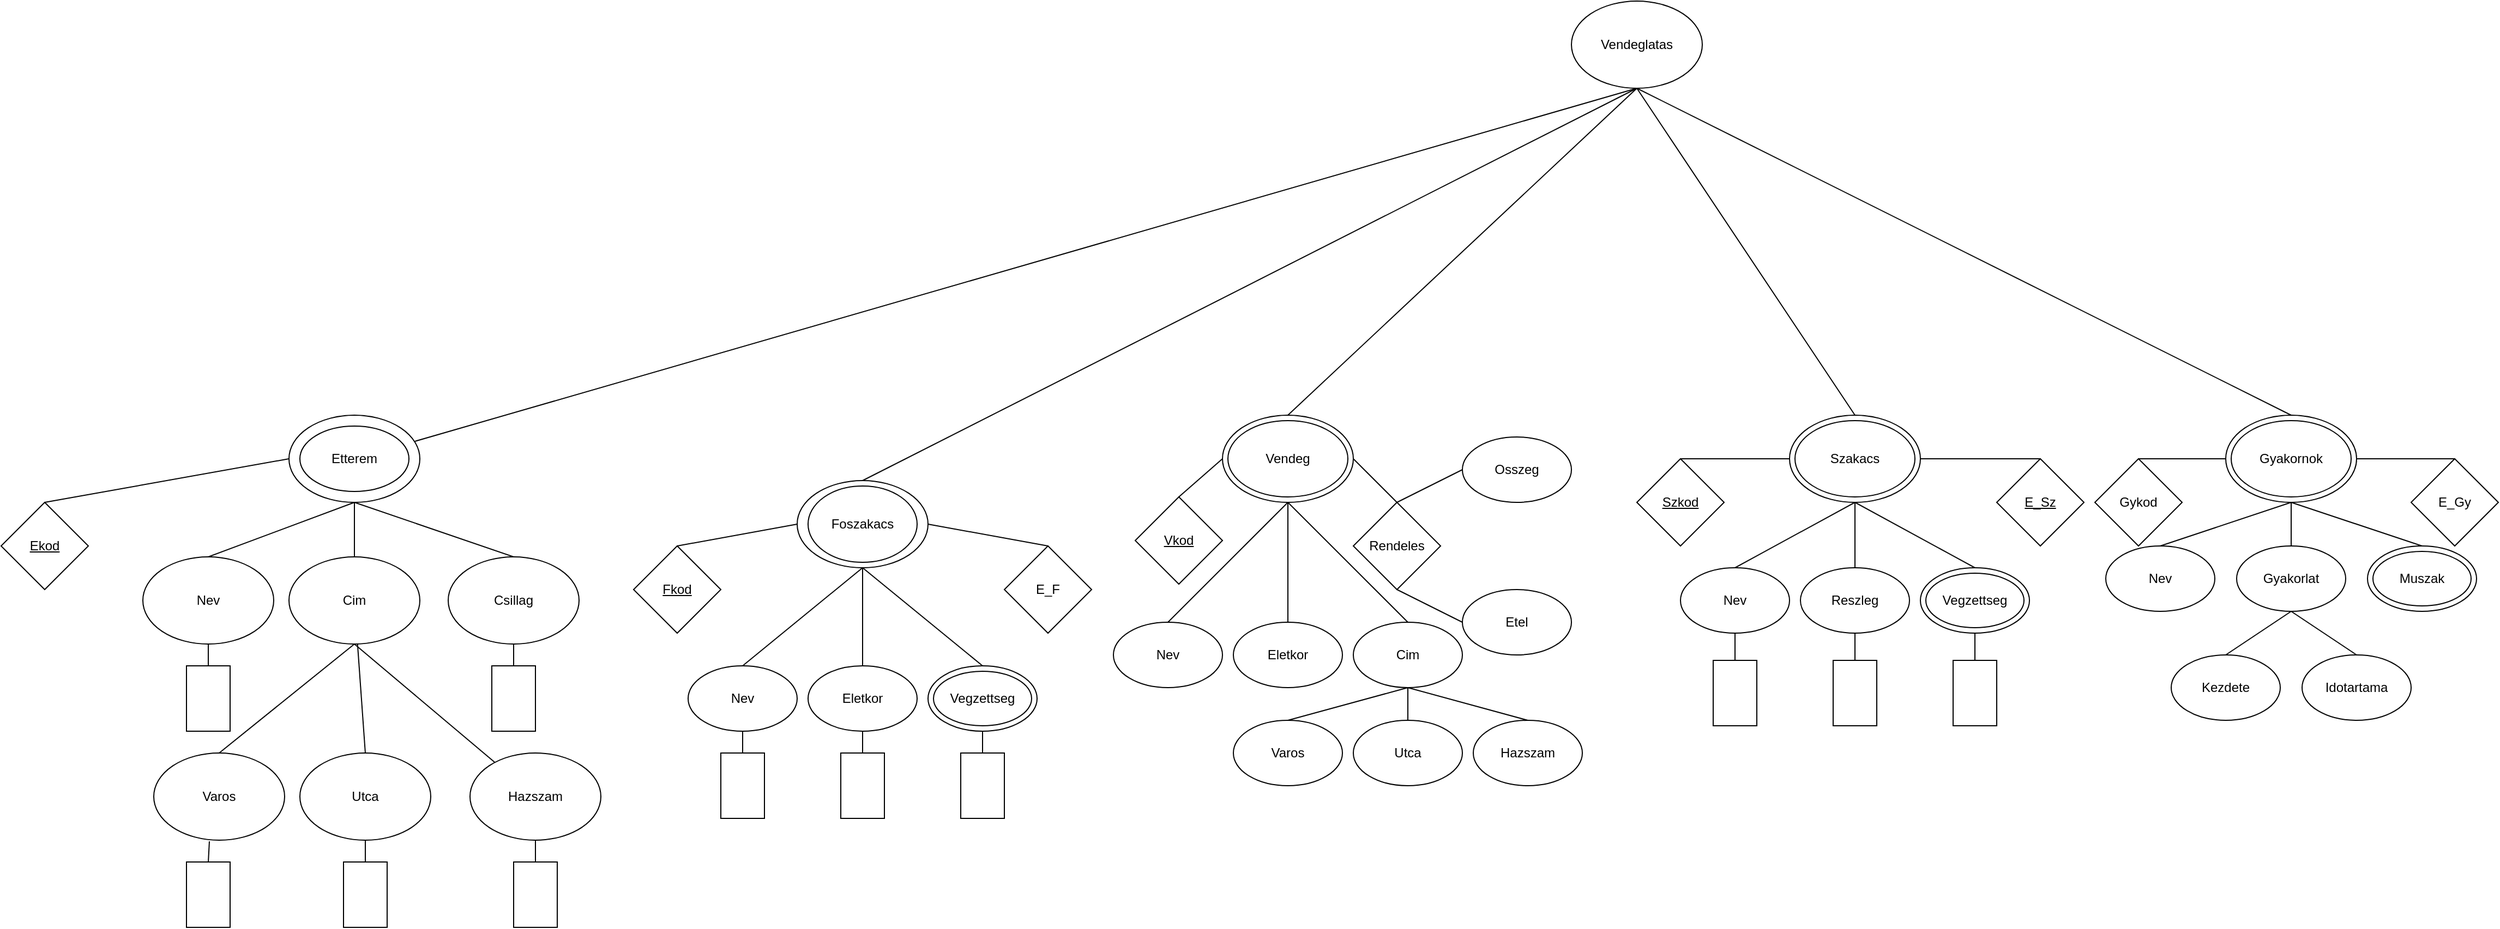 <mxfile version="24.7.17">
  <diagram name="1 oldal" id="AN7t7Ss8iEj-UZnxhp5L">
    <mxGraphModel dx="2390" dy="2469" grid="1" gridSize="10" guides="1" tooltips="1" connect="1" arrows="1" fold="1" page="1" pageScale="1" pageWidth="827" pageHeight="1169" math="0" shadow="0">
      <root>
        <mxCell id="0" />
        <mxCell id="1" parent="0" />
        <mxCell id="NrB0j8px4sff5QS8ZG-y-1" value="Etterem" style="ellipse;whiteSpace=wrap;html=1;" vertex="1" parent="1">
          <mxGeometry x="354" y="150" width="120" height="80" as="geometry" />
        </mxCell>
        <mxCell id="NrB0j8px4sff5QS8ZG-y-2" value="Etterem" style="ellipse;whiteSpace=wrap;html=1;" vertex="1" parent="1">
          <mxGeometry x="364" y="160" width="100" height="60" as="geometry" />
        </mxCell>
        <mxCell id="NrB0j8px4sff5QS8ZG-y-3" value="&lt;u&gt;Ekod&lt;/u&gt;" style="rhombus;whiteSpace=wrap;html=1;" vertex="1" parent="1">
          <mxGeometry x="90" y="230" width="80" height="80" as="geometry" />
        </mxCell>
        <mxCell id="NrB0j8px4sff5QS8ZG-y-4" value="Cim" style="ellipse;whiteSpace=wrap;html=1;" vertex="1" parent="1">
          <mxGeometry x="354" y="280" width="120" height="80" as="geometry" />
        </mxCell>
        <mxCell id="NrB0j8px4sff5QS8ZG-y-5" value="Nev" style="ellipse;whiteSpace=wrap;html=1;" vertex="1" parent="1">
          <mxGeometry x="220" y="280" width="120" height="80" as="geometry" />
        </mxCell>
        <mxCell id="NrB0j8px4sff5QS8ZG-y-6" value="Csillag" style="ellipse;whiteSpace=wrap;html=1;" vertex="1" parent="1">
          <mxGeometry x="500" y="280" width="120" height="80" as="geometry" />
        </mxCell>
        <mxCell id="NrB0j8px4sff5QS8ZG-y-7" value="Hazszam" style="ellipse;whiteSpace=wrap;html=1;" vertex="1" parent="1">
          <mxGeometry x="520" y="460" width="120" height="80" as="geometry" />
        </mxCell>
        <mxCell id="NrB0j8px4sff5QS8ZG-y-8" value="Utca" style="ellipse;whiteSpace=wrap;html=1;" vertex="1" parent="1">
          <mxGeometry x="364" y="460" width="120" height="80" as="geometry" />
        </mxCell>
        <mxCell id="NrB0j8px4sff5QS8ZG-y-9" value="Varos" style="ellipse;whiteSpace=wrap;html=1;" vertex="1" parent="1">
          <mxGeometry x="230" y="460" width="120" height="80" as="geometry" />
        </mxCell>
        <mxCell id="NrB0j8px4sff5QS8ZG-y-10" value="" style="endArrow=none;html=1;rounded=0;entryX=0.5;entryY=1;entryDx=0;entryDy=0;exitX=0.5;exitY=0;exitDx=0;exitDy=0;" edge="1" parent="1" source="NrB0j8px4sff5QS8ZG-y-9" target="NrB0j8px4sff5QS8ZG-y-4">
          <mxGeometry width="50" height="50" relative="1" as="geometry">
            <mxPoint x="344" y="490" as="sourcePoint" />
            <mxPoint x="394" y="440" as="targetPoint" />
          </mxGeometry>
        </mxCell>
        <mxCell id="NrB0j8px4sff5QS8ZG-y-11" value="" style="endArrow=none;html=1;rounded=0;exitX=0.5;exitY=0;exitDx=0;exitDy=0;" edge="1" parent="1" source="NrB0j8px4sff5QS8ZG-y-8" target="NrB0j8px4sff5QS8ZG-y-4">
          <mxGeometry width="50" height="50" relative="1" as="geometry">
            <mxPoint x="390" y="430" as="sourcePoint" />
            <mxPoint x="440" y="380" as="targetPoint" />
          </mxGeometry>
        </mxCell>
        <mxCell id="NrB0j8px4sff5QS8ZG-y-12" value="" style="endArrow=none;html=1;rounded=0;exitX=0.5;exitY=1;exitDx=0;exitDy=0;" edge="1" parent="1" source="NrB0j8px4sff5QS8ZG-y-4" target="NrB0j8px4sff5QS8ZG-y-7">
          <mxGeometry width="50" height="50" relative="1" as="geometry">
            <mxPoint x="410" y="440" as="sourcePoint" />
            <mxPoint x="440" y="380" as="targetPoint" />
          </mxGeometry>
        </mxCell>
        <mxCell id="NrB0j8px4sff5QS8ZG-y-13" value="" style="endArrow=none;html=1;rounded=0;entryX=0.5;entryY=1;entryDx=0;entryDy=0;exitX=0.5;exitY=0;exitDx=0;exitDy=0;" edge="1" parent="1" source="NrB0j8px4sff5QS8ZG-y-6" target="NrB0j8px4sff5QS8ZG-y-1">
          <mxGeometry width="50" height="50" relative="1" as="geometry">
            <mxPoint x="390" y="430" as="sourcePoint" />
            <mxPoint x="440" y="380" as="targetPoint" />
          </mxGeometry>
        </mxCell>
        <mxCell id="NrB0j8px4sff5QS8ZG-y-14" value="" style="endArrow=none;html=1;rounded=0;entryX=0.5;entryY=1;entryDx=0;entryDy=0;exitX=0.5;exitY=0;exitDx=0;exitDy=0;" edge="1" parent="1" source="NrB0j8px4sff5QS8ZG-y-4" target="NrB0j8px4sff5QS8ZG-y-1">
          <mxGeometry width="50" height="50" relative="1" as="geometry">
            <mxPoint x="390" y="430" as="sourcePoint" />
            <mxPoint x="440" y="380" as="targetPoint" />
          </mxGeometry>
        </mxCell>
        <mxCell id="NrB0j8px4sff5QS8ZG-y-15" value="" style="endArrow=none;html=1;rounded=0;entryX=0.5;entryY=1;entryDx=0;entryDy=0;exitX=0.5;exitY=0;exitDx=0;exitDy=0;" edge="1" parent="1" source="NrB0j8px4sff5QS8ZG-y-5" target="NrB0j8px4sff5QS8ZG-y-1">
          <mxGeometry width="50" height="50" relative="1" as="geometry">
            <mxPoint x="390" y="430" as="sourcePoint" />
            <mxPoint x="440" y="380" as="targetPoint" />
          </mxGeometry>
        </mxCell>
        <mxCell id="NrB0j8px4sff5QS8ZG-y-16" value="" style="endArrow=none;html=1;rounded=0;entryX=0;entryY=0.5;entryDx=0;entryDy=0;exitX=0.5;exitY=0;exitDx=0;exitDy=0;" edge="1" parent="1" source="NrB0j8px4sff5QS8ZG-y-3" target="NrB0j8px4sff5QS8ZG-y-1">
          <mxGeometry width="50" height="50" relative="1" as="geometry">
            <mxPoint x="390" y="430" as="sourcePoint" />
            <mxPoint x="440" y="380" as="targetPoint" />
          </mxGeometry>
        </mxCell>
        <mxCell id="NrB0j8px4sff5QS8ZG-y-19" value="" style="rounded=0;whiteSpace=wrap;html=1;" vertex="1" parent="1">
          <mxGeometry x="540" y="380" width="40" height="60" as="geometry" />
        </mxCell>
        <mxCell id="NrB0j8px4sff5QS8ZG-y-20" value="" style="rounded=0;whiteSpace=wrap;html=1;" vertex="1" parent="1">
          <mxGeometry x="260" y="380" width="40" height="60" as="geometry" />
        </mxCell>
        <mxCell id="NrB0j8px4sff5QS8ZG-y-21" value="" style="rounded=0;whiteSpace=wrap;html=1;" vertex="1" parent="1">
          <mxGeometry x="260" y="560" width="40" height="60" as="geometry" />
        </mxCell>
        <mxCell id="NrB0j8px4sff5QS8ZG-y-22" value="" style="rounded=0;whiteSpace=wrap;html=1;" vertex="1" parent="1">
          <mxGeometry x="404" y="560" width="40" height="60" as="geometry" />
        </mxCell>
        <mxCell id="NrB0j8px4sff5QS8ZG-y-23" value="" style="rounded=0;whiteSpace=wrap;html=1;" vertex="1" parent="1">
          <mxGeometry x="560" y="560" width="40" height="60" as="geometry" />
        </mxCell>
        <mxCell id="NrB0j8px4sff5QS8ZG-y-24" value="" style="endArrow=none;html=1;rounded=0;exitX=0.5;exitY=0;exitDx=0;exitDy=0;entryX=0.425;entryY=1.013;entryDx=0;entryDy=0;entryPerimeter=0;" edge="1" parent="1" source="NrB0j8px4sff5QS8ZG-y-21" target="NrB0j8px4sff5QS8ZG-y-9">
          <mxGeometry width="50" height="50" relative="1" as="geometry">
            <mxPoint x="390" y="430" as="sourcePoint" />
            <mxPoint x="440" y="380" as="targetPoint" />
          </mxGeometry>
        </mxCell>
        <mxCell id="NrB0j8px4sff5QS8ZG-y-25" value="" style="endArrow=none;html=1;rounded=0;exitX=0.5;exitY=0;exitDx=0;exitDy=0;entryX=0.5;entryY=1;entryDx=0;entryDy=0;" edge="1" parent="1" source="NrB0j8px4sff5QS8ZG-y-22" target="NrB0j8px4sff5QS8ZG-y-8">
          <mxGeometry width="50" height="50" relative="1" as="geometry">
            <mxPoint x="390" y="430" as="sourcePoint" />
            <mxPoint x="440" y="380" as="targetPoint" />
          </mxGeometry>
        </mxCell>
        <mxCell id="NrB0j8px4sff5QS8ZG-y-26" value="" style="endArrow=none;html=1;rounded=0;entryX=0.5;entryY=1;entryDx=0;entryDy=0;exitX=0.5;exitY=0;exitDx=0;exitDy=0;" edge="1" parent="1" source="NrB0j8px4sff5QS8ZG-y-23" target="NrB0j8px4sff5QS8ZG-y-7">
          <mxGeometry width="50" height="50" relative="1" as="geometry">
            <mxPoint x="510" y="590" as="sourcePoint" />
            <mxPoint x="560" y="540" as="targetPoint" />
          </mxGeometry>
        </mxCell>
        <mxCell id="NrB0j8px4sff5QS8ZG-y-27" value="" style="endArrow=none;html=1;rounded=0;exitX=0.5;exitY=0;exitDx=0;exitDy=0;entryX=0.5;entryY=1;entryDx=0;entryDy=0;" edge="1" parent="1" source="NrB0j8px4sff5QS8ZG-y-19" target="NrB0j8px4sff5QS8ZG-y-6">
          <mxGeometry width="50" height="50" relative="1" as="geometry">
            <mxPoint x="484" y="410" as="sourcePoint" />
            <mxPoint x="534" y="360" as="targetPoint" />
          </mxGeometry>
        </mxCell>
        <mxCell id="NrB0j8px4sff5QS8ZG-y-28" value="" style="endArrow=none;html=1;rounded=0;exitX=0.5;exitY=0;exitDx=0;exitDy=0;entryX=0.5;entryY=1;entryDx=0;entryDy=0;" edge="1" parent="1" source="NrB0j8px4sff5QS8ZG-y-20" target="NrB0j8px4sff5QS8ZG-y-5">
          <mxGeometry width="50" height="50" relative="1" as="geometry">
            <mxPoint x="314" y="390" as="sourcePoint" />
            <mxPoint x="364" y="340" as="targetPoint" />
          </mxGeometry>
        </mxCell>
        <mxCell id="NrB0j8px4sff5QS8ZG-y-31" value="Vendeglatas" style="ellipse;whiteSpace=wrap;html=1;" vertex="1" parent="1">
          <mxGeometry x="1530" y="-230" width="120" height="80" as="geometry" />
        </mxCell>
        <mxCell id="NrB0j8px4sff5QS8ZG-y-32" value="" style="endArrow=none;html=1;rounded=0;entryX=0.5;entryY=1;entryDx=0;entryDy=0;" edge="1" parent="1" source="NrB0j8px4sff5QS8ZG-y-1" target="NrB0j8px4sff5QS8ZG-y-31">
          <mxGeometry width="50" height="50" relative="1" as="geometry">
            <mxPoint x="500" y="140" as="sourcePoint" />
            <mxPoint x="550" y="90" as="targetPoint" />
          </mxGeometry>
        </mxCell>
        <mxCell id="NrB0j8px4sff5QS8ZG-y-33" value="" style="ellipse;whiteSpace=wrap;html=1;" vertex="1" parent="1">
          <mxGeometry x="820" y="210" width="120" height="80" as="geometry" />
        </mxCell>
        <mxCell id="NrB0j8px4sff5QS8ZG-y-34" value="Foszakacs" style="ellipse;whiteSpace=wrap;html=1;" vertex="1" parent="1">
          <mxGeometry x="830" y="215" width="100" height="70" as="geometry" />
        </mxCell>
        <mxCell id="NrB0j8px4sff5QS8ZG-y-35" value="&lt;u&gt;Fkod&lt;/u&gt;" style="rhombus;whiteSpace=wrap;html=1;" vertex="1" parent="1">
          <mxGeometry x="670" y="270" width="80" height="80" as="geometry" />
        </mxCell>
        <mxCell id="NrB0j8px4sff5QS8ZG-y-36" value="" style="endArrow=none;html=1;rounded=0;exitX=0.5;exitY=0;exitDx=0;exitDy=0;entryX=0;entryY=0.5;entryDx=0;entryDy=0;" edge="1" parent="1" source="NrB0j8px4sff5QS8ZG-y-35" target="NrB0j8px4sff5QS8ZG-y-33">
          <mxGeometry width="50" height="50" relative="1" as="geometry">
            <mxPoint x="810" y="230" as="sourcePoint" />
            <mxPoint x="860" y="180" as="targetPoint" />
          </mxGeometry>
        </mxCell>
        <mxCell id="NrB0j8px4sff5QS8ZG-y-37" value="E_F" style="rhombus;whiteSpace=wrap;html=1;" vertex="1" parent="1">
          <mxGeometry x="1010" y="270" width="80" height="80" as="geometry" />
        </mxCell>
        <mxCell id="NrB0j8px4sff5QS8ZG-y-38" value="" style="endArrow=none;html=1;rounded=0;entryX=0.5;entryY=0;entryDx=0;entryDy=0;exitX=1;exitY=0.5;exitDx=0;exitDy=0;" edge="1" parent="1" source="NrB0j8px4sff5QS8ZG-y-33" target="NrB0j8px4sff5QS8ZG-y-37">
          <mxGeometry width="50" height="50" relative="1" as="geometry">
            <mxPoint x="810" y="230" as="sourcePoint" />
            <mxPoint x="860" y="180" as="targetPoint" />
          </mxGeometry>
        </mxCell>
        <mxCell id="NrB0j8px4sff5QS8ZG-y-41" value="" style="ellipse;whiteSpace=wrap;html=1;" vertex="1" parent="1">
          <mxGeometry x="940" y="380" width="100" height="60" as="geometry" />
        </mxCell>
        <mxCell id="NrB0j8px4sff5QS8ZG-y-42" value="Eletkor" style="ellipse;whiteSpace=wrap;html=1;" vertex="1" parent="1">
          <mxGeometry x="830" y="380" width="100" height="60" as="geometry" />
        </mxCell>
        <mxCell id="NrB0j8px4sff5QS8ZG-y-43" value="Nev" style="ellipse;whiteSpace=wrap;html=1;" vertex="1" parent="1">
          <mxGeometry x="720" y="380" width="100" height="60" as="geometry" />
        </mxCell>
        <mxCell id="NrB0j8px4sff5QS8ZG-y-44" value="" style="endArrow=none;html=1;rounded=0;entryX=0.5;entryY=1;entryDx=0;entryDy=0;exitX=0.5;exitY=0;exitDx=0;exitDy=0;" edge="1" parent="1" source="NrB0j8px4sff5QS8ZG-y-43" target="NrB0j8px4sff5QS8ZG-y-33">
          <mxGeometry width="50" height="50" relative="1" as="geometry">
            <mxPoint x="810" y="400" as="sourcePoint" />
            <mxPoint x="860" y="350" as="targetPoint" />
          </mxGeometry>
        </mxCell>
        <mxCell id="NrB0j8px4sff5QS8ZG-y-45" value="" style="endArrow=none;html=1;rounded=0;entryX=0.5;entryY=1;entryDx=0;entryDy=0;exitX=0.5;exitY=0;exitDx=0;exitDy=0;" edge="1" parent="1" source="NrB0j8px4sff5QS8ZG-y-41" target="NrB0j8px4sff5QS8ZG-y-33">
          <mxGeometry width="50" height="50" relative="1" as="geometry">
            <mxPoint x="810" y="400" as="sourcePoint" />
            <mxPoint x="860" y="350" as="targetPoint" />
          </mxGeometry>
        </mxCell>
        <mxCell id="NrB0j8px4sff5QS8ZG-y-46" value="" style="endArrow=none;html=1;rounded=0;entryX=0.5;entryY=1;entryDx=0;entryDy=0;exitX=0.5;exitY=0;exitDx=0;exitDy=0;" edge="1" parent="1" source="NrB0j8px4sff5QS8ZG-y-42" target="NrB0j8px4sff5QS8ZG-y-33">
          <mxGeometry width="50" height="50" relative="1" as="geometry">
            <mxPoint x="810" y="400" as="sourcePoint" />
            <mxPoint x="860" y="350" as="targetPoint" />
          </mxGeometry>
        </mxCell>
        <mxCell id="NrB0j8px4sff5QS8ZG-y-47" value="Vegzettseg" style="ellipse;whiteSpace=wrap;html=1;" vertex="1" parent="1">
          <mxGeometry x="945" y="385" width="90" height="50" as="geometry" />
        </mxCell>
        <mxCell id="NrB0j8px4sff5QS8ZG-y-49" value="" style="rounded=0;whiteSpace=wrap;html=1;" vertex="1" parent="1">
          <mxGeometry x="970" y="460" width="40" height="60" as="geometry" />
        </mxCell>
        <mxCell id="NrB0j8px4sff5QS8ZG-y-50" value="" style="rounded=0;whiteSpace=wrap;html=1;" vertex="1" parent="1">
          <mxGeometry x="860" y="460" width="40" height="60" as="geometry" />
        </mxCell>
        <mxCell id="NrB0j8px4sff5QS8ZG-y-51" value="" style="rounded=0;whiteSpace=wrap;html=1;" vertex="1" parent="1">
          <mxGeometry x="750" y="460" width="40" height="60" as="geometry" />
        </mxCell>
        <mxCell id="NrB0j8px4sff5QS8ZG-y-52" value="" style="endArrow=none;html=1;rounded=0;exitX=0.5;exitY=0;exitDx=0;exitDy=0;entryX=0.5;entryY=1;entryDx=0;entryDy=0;" edge="1" parent="1" source="NrB0j8px4sff5QS8ZG-y-51" target="NrB0j8px4sff5QS8ZG-y-43">
          <mxGeometry width="50" height="50" relative="1" as="geometry">
            <mxPoint x="810" y="400" as="sourcePoint" />
            <mxPoint x="860" y="350" as="targetPoint" />
          </mxGeometry>
        </mxCell>
        <mxCell id="NrB0j8px4sff5QS8ZG-y-53" value="" style="endArrow=none;html=1;rounded=0;exitX=0.5;exitY=0;exitDx=0;exitDy=0;entryX=0.5;entryY=1;entryDx=0;entryDy=0;" edge="1" parent="1" source="NrB0j8px4sff5QS8ZG-y-50" target="NrB0j8px4sff5QS8ZG-y-42">
          <mxGeometry width="50" height="50" relative="1" as="geometry">
            <mxPoint x="810" y="400" as="sourcePoint" />
            <mxPoint x="860" y="350" as="targetPoint" />
          </mxGeometry>
        </mxCell>
        <mxCell id="NrB0j8px4sff5QS8ZG-y-54" value="" style="endArrow=none;html=1;rounded=0;exitX=0.5;exitY=0;exitDx=0;exitDy=0;entryX=0.5;entryY=1;entryDx=0;entryDy=0;" edge="1" parent="1" source="NrB0j8px4sff5QS8ZG-y-49" target="NrB0j8px4sff5QS8ZG-y-41">
          <mxGeometry width="50" height="50" relative="1" as="geometry">
            <mxPoint x="810" y="400" as="sourcePoint" />
            <mxPoint x="860" y="350" as="targetPoint" />
          </mxGeometry>
        </mxCell>
        <mxCell id="NrB0j8px4sff5QS8ZG-y-55" value="" style="endArrow=none;html=1;rounded=0;exitX=0.5;exitY=0;exitDx=0;exitDy=0;entryX=0.5;entryY=1;entryDx=0;entryDy=0;" edge="1" parent="1" source="NrB0j8px4sff5QS8ZG-y-33" target="NrB0j8px4sff5QS8ZG-y-31">
          <mxGeometry width="50" height="50" relative="1" as="geometry">
            <mxPoint x="830" y="215" as="sourcePoint" />
            <mxPoint x="1540" y="-145" as="targetPoint" />
          </mxGeometry>
        </mxCell>
        <mxCell id="NrB0j8px4sff5QS8ZG-y-56" value="" style="ellipse;whiteSpace=wrap;html=1;" vertex="1" parent="1">
          <mxGeometry x="1210" y="150" width="120" height="80" as="geometry" />
        </mxCell>
        <mxCell id="NrB0j8px4sff5QS8ZG-y-57" value="Vendeg" style="ellipse;whiteSpace=wrap;html=1;" vertex="1" parent="1">
          <mxGeometry x="1215" y="155" width="110" height="70" as="geometry" />
        </mxCell>
        <mxCell id="NrB0j8px4sff5QS8ZG-y-58" value="&lt;u&gt;Vkod&lt;/u&gt;" style="rhombus;whiteSpace=wrap;html=1;" vertex="1" parent="1">
          <mxGeometry x="1130" y="225" width="80" height="80" as="geometry" />
        </mxCell>
        <mxCell id="NrB0j8px4sff5QS8ZG-y-59" value="Rendeles" style="rhombus;whiteSpace=wrap;html=1;" vertex="1" parent="1">
          <mxGeometry x="1330" y="230" width="80" height="80" as="geometry" />
        </mxCell>
        <mxCell id="NrB0j8px4sff5QS8ZG-y-60" value="" style="endArrow=none;html=1;rounded=0;entryX=0;entryY=0.5;entryDx=0;entryDy=0;exitX=0.5;exitY=0;exitDx=0;exitDy=0;" edge="1" parent="1" source="NrB0j8px4sff5QS8ZG-y-58" target="NrB0j8px4sff5QS8ZG-y-56">
          <mxGeometry width="50" height="50" relative="1" as="geometry">
            <mxPoint x="1040" y="400" as="sourcePoint" />
            <mxPoint x="1090" y="350" as="targetPoint" />
          </mxGeometry>
        </mxCell>
        <mxCell id="NrB0j8px4sff5QS8ZG-y-61" value="" style="endArrow=none;html=1;rounded=0;entryX=1;entryY=0.5;entryDx=0;entryDy=0;exitX=0.5;exitY=0;exitDx=0;exitDy=0;" edge="1" parent="1" source="NrB0j8px4sff5QS8ZG-y-59" target="NrB0j8px4sff5QS8ZG-y-56">
          <mxGeometry width="50" height="50" relative="1" as="geometry">
            <mxPoint x="1040" y="400" as="sourcePoint" />
            <mxPoint x="1090" y="350" as="targetPoint" />
          </mxGeometry>
        </mxCell>
        <mxCell id="NrB0j8px4sff5QS8ZG-y-63" value="Eletkor" style="ellipse;whiteSpace=wrap;html=1;" vertex="1" parent="1">
          <mxGeometry x="1220" y="340" width="100" height="60" as="geometry" />
        </mxCell>
        <mxCell id="NrB0j8px4sff5QS8ZG-y-64" value="Nev" style="ellipse;whiteSpace=wrap;html=1;" vertex="1" parent="1">
          <mxGeometry x="1110" y="340" width="100" height="60" as="geometry" />
        </mxCell>
        <mxCell id="NrB0j8px4sff5QS8ZG-y-65" value="Cim" style="ellipse;whiteSpace=wrap;html=1;" vertex="1" parent="1">
          <mxGeometry x="1330" y="340" width="100" height="60" as="geometry" />
        </mxCell>
        <mxCell id="NrB0j8px4sff5QS8ZG-y-66" value="" style="endArrow=none;html=1;rounded=0;entryX=0.5;entryY=1;entryDx=0;entryDy=0;exitX=0.5;exitY=0;exitDx=0;exitDy=0;" edge="1" parent="1" source="NrB0j8px4sff5QS8ZG-y-64" target="NrB0j8px4sff5QS8ZG-y-56">
          <mxGeometry width="50" height="50" relative="1" as="geometry">
            <mxPoint x="1040" y="400" as="sourcePoint" />
            <mxPoint x="1090" y="350" as="targetPoint" />
          </mxGeometry>
        </mxCell>
        <mxCell id="NrB0j8px4sff5QS8ZG-y-67" value="" style="endArrow=none;html=1;rounded=0;entryX=0.5;entryY=1;entryDx=0;entryDy=0;exitX=0.5;exitY=0;exitDx=0;exitDy=0;" edge="1" parent="1" source="NrB0j8px4sff5QS8ZG-y-63" target="NrB0j8px4sff5QS8ZG-y-56">
          <mxGeometry width="50" height="50" relative="1" as="geometry">
            <mxPoint x="1040" y="400" as="sourcePoint" />
            <mxPoint x="1090" y="350" as="targetPoint" />
          </mxGeometry>
        </mxCell>
        <mxCell id="NrB0j8px4sff5QS8ZG-y-68" value="" style="endArrow=none;html=1;rounded=0;entryX=0.5;entryY=1;entryDx=0;entryDy=0;exitX=0.5;exitY=0;exitDx=0;exitDy=0;" edge="1" parent="1" source="NrB0j8px4sff5QS8ZG-y-65" target="NrB0j8px4sff5QS8ZG-y-56">
          <mxGeometry width="50" height="50" relative="1" as="geometry">
            <mxPoint x="1040" y="400" as="sourcePoint" />
            <mxPoint x="1090" y="350" as="targetPoint" />
          </mxGeometry>
        </mxCell>
        <mxCell id="NrB0j8px4sff5QS8ZG-y-69" value="Hazszam" style="ellipse;whiteSpace=wrap;html=1;" vertex="1" parent="1">
          <mxGeometry x="1440" y="430" width="100" height="60" as="geometry" />
        </mxCell>
        <mxCell id="NrB0j8px4sff5QS8ZG-y-70" value="Varos" style="ellipse;whiteSpace=wrap;html=1;" vertex="1" parent="1">
          <mxGeometry x="1220" y="430" width="100" height="60" as="geometry" />
        </mxCell>
        <mxCell id="NrB0j8px4sff5QS8ZG-y-71" value="Utca" style="ellipse;whiteSpace=wrap;html=1;" vertex="1" parent="1">
          <mxGeometry x="1330" y="430" width="100" height="60" as="geometry" />
        </mxCell>
        <mxCell id="NrB0j8px4sff5QS8ZG-y-72" value="" style="endArrow=none;html=1;rounded=0;entryX=0.5;entryY=1;entryDx=0;entryDy=0;exitX=0.5;exitY=0;exitDx=0;exitDy=0;" edge="1" parent="1" source="NrB0j8px4sff5QS8ZG-y-70" target="NrB0j8px4sff5QS8ZG-y-65">
          <mxGeometry width="50" height="50" relative="1" as="geometry">
            <mxPoint x="1040" y="400" as="sourcePoint" />
            <mxPoint x="1090" y="350" as="targetPoint" />
          </mxGeometry>
        </mxCell>
        <mxCell id="NrB0j8px4sff5QS8ZG-y-73" value="" style="endArrow=none;html=1;rounded=0;entryX=0.5;entryY=1;entryDx=0;entryDy=0;exitX=0.5;exitY=0;exitDx=0;exitDy=0;" edge="1" parent="1" source="NrB0j8px4sff5QS8ZG-y-69" target="NrB0j8px4sff5QS8ZG-y-65">
          <mxGeometry width="50" height="50" relative="1" as="geometry">
            <mxPoint x="1040" y="400" as="sourcePoint" />
            <mxPoint x="1090" y="350" as="targetPoint" />
          </mxGeometry>
        </mxCell>
        <mxCell id="NrB0j8px4sff5QS8ZG-y-74" value="" style="endArrow=none;html=1;rounded=0;entryX=0.5;entryY=1;entryDx=0;entryDy=0;exitX=0.5;exitY=0;exitDx=0;exitDy=0;" edge="1" parent="1" source="NrB0j8px4sff5QS8ZG-y-71" target="NrB0j8px4sff5QS8ZG-y-65">
          <mxGeometry width="50" height="50" relative="1" as="geometry">
            <mxPoint x="1040" y="400" as="sourcePoint" />
            <mxPoint x="1090" y="350" as="targetPoint" />
          </mxGeometry>
        </mxCell>
        <mxCell id="NrB0j8px4sff5QS8ZG-y-75" value="Etel" style="ellipse;whiteSpace=wrap;html=1;" vertex="1" parent="1">
          <mxGeometry x="1430" y="310" width="100" height="60" as="geometry" />
        </mxCell>
        <mxCell id="NrB0j8px4sff5QS8ZG-y-76" value="Osszeg" style="ellipse;whiteSpace=wrap;html=1;" vertex="1" parent="1">
          <mxGeometry x="1430" y="170" width="100" height="60" as="geometry" />
        </mxCell>
        <mxCell id="NrB0j8px4sff5QS8ZG-y-77" value="" style="endArrow=none;html=1;rounded=0;entryX=0;entryY=0.5;entryDx=0;entryDy=0;exitX=0.5;exitY=0;exitDx=0;exitDy=0;" edge="1" parent="1" source="NrB0j8px4sff5QS8ZG-y-59" target="NrB0j8px4sff5QS8ZG-y-76">
          <mxGeometry width="50" height="50" relative="1" as="geometry">
            <mxPoint x="1040" y="400" as="sourcePoint" />
            <mxPoint x="1090" y="350" as="targetPoint" />
          </mxGeometry>
        </mxCell>
        <mxCell id="NrB0j8px4sff5QS8ZG-y-78" value="" style="endArrow=none;html=1;rounded=0;entryX=0.5;entryY=1;entryDx=0;entryDy=0;exitX=0;exitY=0.5;exitDx=0;exitDy=0;" edge="1" parent="1" source="NrB0j8px4sff5QS8ZG-y-75" target="NrB0j8px4sff5QS8ZG-y-59">
          <mxGeometry width="50" height="50" relative="1" as="geometry">
            <mxPoint x="1040" y="400" as="sourcePoint" />
            <mxPoint x="1090" y="350" as="targetPoint" />
          </mxGeometry>
        </mxCell>
        <mxCell id="NrB0j8px4sff5QS8ZG-y-79" value="" style="endArrow=none;html=1;rounded=0;entryX=0.5;entryY=1;entryDx=0;entryDy=0;exitX=0.5;exitY=0;exitDx=0;exitDy=0;" edge="1" parent="1" source="NrB0j8px4sff5QS8ZG-y-56" target="NrB0j8px4sff5QS8ZG-y-31">
          <mxGeometry width="50" height="50" relative="1" as="geometry">
            <mxPoint x="1200" y="150" as="sourcePoint" />
            <mxPoint x="1250" y="100" as="targetPoint" />
          </mxGeometry>
        </mxCell>
        <mxCell id="NrB0j8px4sff5QS8ZG-y-81" value="" style="ellipse;whiteSpace=wrap;html=1;" vertex="1" parent="1">
          <mxGeometry x="1730" y="150" width="120" height="80" as="geometry" />
        </mxCell>
        <mxCell id="NrB0j8px4sff5QS8ZG-y-82" value="Szakacs" style="ellipse;whiteSpace=wrap;html=1;" vertex="1" parent="1">
          <mxGeometry x="1735" y="155" width="110" height="70" as="geometry" />
        </mxCell>
        <mxCell id="NrB0j8px4sff5QS8ZG-y-83" value="&lt;u&gt;Szkod&lt;/u&gt;" style="rhombus;whiteSpace=wrap;html=1;" vertex="1" parent="1">
          <mxGeometry x="1590" y="190" width="80" height="80" as="geometry" />
        </mxCell>
        <mxCell id="NrB0j8px4sff5QS8ZG-y-85" value="&lt;u&gt;E_Sz&lt;/u&gt;" style="rhombus;whiteSpace=wrap;html=1;" vertex="1" parent="1">
          <mxGeometry x="1920" y="190" width="80" height="80" as="geometry" />
        </mxCell>
        <mxCell id="NrB0j8px4sff5QS8ZG-y-86" value="" style="endArrow=none;html=1;rounded=0;exitX=0.5;exitY=0;exitDx=0;exitDy=0;entryX=1;entryY=0.5;entryDx=0;entryDy=0;" edge="1" parent="1" source="NrB0j8px4sff5QS8ZG-y-85" target="NrB0j8px4sff5QS8ZG-y-81">
          <mxGeometry width="50" height="50" relative="1" as="geometry">
            <mxPoint x="1500" y="160" as="sourcePoint" />
            <mxPoint x="1550" y="110" as="targetPoint" />
          </mxGeometry>
        </mxCell>
        <mxCell id="NrB0j8px4sff5QS8ZG-y-87" value="" style="endArrow=none;html=1;rounded=0;exitX=0.5;exitY=0;exitDx=0;exitDy=0;entryX=0;entryY=0.5;entryDx=0;entryDy=0;" edge="1" parent="1" source="NrB0j8px4sff5QS8ZG-y-83" target="NrB0j8px4sff5QS8ZG-y-81">
          <mxGeometry width="50" height="50" relative="1" as="geometry">
            <mxPoint x="1500" y="160" as="sourcePoint" />
            <mxPoint x="1550" y="110" as="targetPoint" />
          </mxGeometry>
        </mxCell>
        <mxCell id="NrB0j8px4sff5QS8ZG-y-88" value="Nev" style="ellipse;whiteSpace=wrap;html=1;" vertex="1" parent="1">
          <mxGeometry x="1850" y="290" width="100" height="60" as="geometry" />
        </mxCell>
        <mxCell id="NrB0j8px4sff5QS8ZG-y-89" value="Nev" style="ellipse;whiteSpace=wrap;html=1;" vertex="1" parent="1">
          <mxGeometry x="1630" y="290" width="100" height="60" as="geometry" />
        </mxCell>
        <mxCell id="NrB0j8px4sff5QS8ZG-y-90" value="Reszleg" style="ellipse;whiteSpace=wrap;html=1;" vertex="1" parent="1">
          <mxGeometry x="1740" y="290" width="100" height="60" as="geometry" />
        </mxCell>
        <mxCell id="NrB0j8px4sff5QS8ZG-y-91" value="" style="endArrow=none;html=1;rounded=0;exitX=0.5;exitY=0;exitDx=0;exitDy=0;entryX=0.5;entryY=1;entryDx=0;entryDy=0;" edge="1" parent="1" source="NrB0j8px4sff5QS8ZG-y-88" target="NrB0j8px4sff5QS8ZG-y-81">
          <mxGeometry width="50" height="50" relative="1" as="geometry">
            <mxPoint x="1500" y="160" as="sourcePoint" />
            <mxPoint x="1550" y="110" as="targetPoint" />
          </mxGeometry>
        </mxCell>
        <mxCell id="NrB0j8px4sff5QS8ZG-y-92" value="" style="endArrow=none;html=1;rounded=0;exitX=0.5;exitY=0;exitDx=0;exitDy=0;entryX=0.5;entryY=1;entryDx=0;entryDy=0;" edge="1" parent="1" source="NrB0j8px4sff5QS8ZG-y-90" target="NrB0j8px4sff5QS8ZG-y-81">
          <mxGeometry width="50" height="50" relative="1" as="geometry">
            <mxPoint x="1500" y="160" as="sourcePoint" />
            <mxPoint x="1550" y="110" as="targetPoint" />
          </mxGeometry>
        </mxCell>
        <mxCell id="NrB0j8px4sff5QS8ZG-y-93" value="" style="endArrow=none;html=1;rounded=0;exitX=0.5;exitY=0;exitDx=0;exitDy=0;entryX=0.5;entryY=1;entryDx=0;entryDy=0;" edge="1" parent="1" source="NrB0j8px4sff5QS8ZG-y-89" target="NrB0j8px4sff5QS8ZG-y-81">
          <mxGeometry width="50" height="50" relative="1" as="geometry">
            <mxPoint x="1500" y="160" as="sourcePoint" />
            <mxPoint x="1550" y="110" as="targetPoint" />
          </mxGeometry>
        </mxCell>
        <mxCell id="NrB0j8px4sff5QS8ZG-y-94" value="Vegzettseg" style="ellipse;whiteSpace=wrap;html=1;" vertex="1" parent="1">
          <mxGeometry x="1855" y="295" width="90" height="50" as="geometry" />
        </mxCell>
        <mxCell id="NrB0j8px4sff5QS8ZG-y-95" value="" style="endArrow=none;html=1;rounded=0;entryX=0.5;entryY=1;entryDx=0;entryDy=0;exitX=0.5;exitY=0;exitDx=0;exitDy=0;" edge="1" parent="1" source="NrB0j8px4sff5QS8ZG-y-81" target="NrB0j8px4sff5QS8ZG-y-31">
          <mxGeometry width="50" height="50" relative="1" as="geometry">
            <mxPoint x="1500" y="160" as="sourcePoint" />
            <mxPoint x="1550" y="110" as="targetPoint" />
          </mxGeometry>
        </mxCell>
        <mxCell id="NrB0j8px4sff5QS8ZG-y-96" value="" style="rounded=0;whiteSpace=wrap;html=1;" vertex="1" parent="1">
          <mxGeometry x="1880" y="375" width="40" height="60" as="geometry" />
        </mxCell>
        <mxCell id="NrB0j8px4sff5QS8ZG-y-97" value="" style="rounded=0;whiteSpace=wrap;html=1;" vertex="1" parent="1">
          <mxGeometry x="1770" y="375" width="40" height="60" as="geometry" />
        </mxCell>
        <mxCell id="NrB0j8px4sff5QS8ZG-y-98" value="" style="rounded=0;whiteSpace=wrap;html=1;" vertex="1" parent="1">
          <mxGeometry x="1660" y="375" width="40" height="60" as="geometry" />
        </mxCell>
        <mxCell id="NrB0j8px4sff5QS8ZG-y-99" value="" style="endArrow=none;html=1;rounded=0;exitX=0.5;exitY=0;exitDx=0;exitDy=0;entryX=0.5;entryY=1;entryDx=0;entryDy=0;" edge="1" parent="1" source="NrB0j8px4sff5QS8ZG-y-98" target="NrB0j8px4sff5QS8ZG-y-89">
          <mxGeometry width="50" height="50" relative="1" as="geometry">
            <mxPoint x="1500" y="350" as="sourcePoint" />
            <mxPoint x="1550" y="300" as="targetPoint" />
          </mxGeometry>
        </mxCell>
        <mxCell id="NrB0j8px4sff5QS8ZG-y-100" value="" style="endArrow=none;html=1;rounded=0;exitX=0.5;exitY=0;exitDx=0;exitDy=0;entryX=0.5;entryY=1;entryDx=0;entryDy=0;" edge="1" parent="1" source="NrB0j8px4sff5QS8ZG-y-97" target="NrB0j8px4sff5QS8ZG-y-90">
          <mxGeometry width="50" height="50" relative="1" as="geometry">
            <mxPoint x="1500" y="350" as="sourcePoint" />
            <mxPoint x="1550" y="300" as="targetPoint" />
          </mxGeometry>
        </mxCell>
        <mxCell id="NrB0j8px4sff5QS8ZG-y-101" value="" style="endArrow=none;html=1;rounded=0;exitX=0.5;exitY=0;exitDx=0;exitDy=0;entryX=0.5;entryY=1;entryDx=0;entryDy=0;" edge="1" parent="1" source="NrB0j8px4sff5QS8ZG-y-96" target="NrB0j8px4sff5QS8ZG-y-88">
          <mxGeometry width="50" height="50" relative="1" as="geometry">
            <mxPoint x="1500" y="350" as="sourcePoint" />
            <mxPoint x="1550" y="300" as="targetPoint" />
          </mxGeometry>
        </mxCell>
        <mxCell id="NrB0j8px4sff5QS8ZG-y-103" value="" style="ellipse;whiteSpace=wrap;html=1;" vertex="1" parent="1">
          <mxGeometry x="2130" y="150" width="120" height="80" as="geometry" />
        </mxCell>
        <mxCell id="NrB0j8px4sff5QS8ZG-y-104" value="Gyakornok" style="ellipse;whiteSpace=wrap;html=1;" vertex="1" parent="1">
          <mxGeometry x="2135" y="155" width="110" height="70" as="geometry" />
        </mxCell>
        <mxCell id="NrB0j8px4sff5QS8ZG-y-105" value="" style="endArrow=none;html=1;rounded=0;entryX=0.5;entryY=1;entryDx=0;entryDy=0;exitX=0.5;exitY=0;exitDx=0;exitDy=0;" edge="1" parent="1" source="NrB0j8px4sff5QS8ZG-y-103" target="NrB0j8px4sff5QS8ZG-y-31">
          <mxGeometry width="50" height="50" relative="1" as="geometry">
            <mxPoint x="1990" y="60" as="sourcePoint" />
            <mxPoint x="2040" y="10" as="targetPoint" />
          </mxGeometry>
        </mxCell>
        <mxCell id="NrB0j8px4sff5QS8ZG-y-106" value="Gykod" style="rhombus;whiteSpace=wrap;html=1;" vertex="1" parent="1">
          <mxGeometry x="2010" y="190" width="80" height="80" as="geometry" />
        </mxCell>
        <mxCell id="NrB0j8px4sff5QS8ZG-y-107" value="Nev" style="ellipse;whiteSpace=wrap;html=1;" vertex="1" parent="1">
          <mxGeometry x="2020" y="270" width="100" height="60" as="geometry" />
        </mxCell>
        <mxCell id="NrB0j8px4sff5QS8ZG-y-108" value="Gyakorlat" style="ellipse;whiteSpace=wrap;html=1;" vertex="1" parent="1">
          <mxGeometry x="2140" y="270" width="100" height="60" as="geometry" />
        </mxCell>
        <mxCell id="NrB0j8px4sff5QS8ZG-y-109" value="Reszleg" style="ellipse;whiteSpace=wrap;html=1;" vertex="1" parent="1">
          <mxGeometry x="2260" y="270" width="100" height="60" as="geometry" />
        </mxCell>
        <mxCell id="NrB0j8px4sff5QS8ZG-y-110" value="Idotartama" style="ellipse;whiteSpace=wrap;html=1;" vertex="1" parent="1">
          <mxGeometry x="2200" y="370" width="100" height="60" as="geometry" />
        </mxCell>
        <mxCell id="NrB0j8px4sff5QS8ZG-y-111" value="Kezdete" style="ellipse;whiteSpace=wrap;html=1;" vertex="1" parent="1">
          <mxGeometry x="2080" y="370" width="100" height="60" as="geometry" />
        </mxCell>
        <mxCell id="NrB0j8px4sff5QS8ZG-y-112" value="Muszak" style="ellipse;whiteSpace=wrap;html=1;" vertex="1" parent="1">
          <mxGeometry x="2265" y="275" width="90" height="50" as="geometry" />
        </mxCell>
        <mxCell id="NrB0j8px4sff5QS8ZG-y-113" value="" style="endArrow=none;html=1;rounded=0;entryX=0.5;entryY=1;entryDx=0;entryDy=0;exitX=0.5;exitY=0;exitDx=0;exitDy=0;" edge="1" parent="1" source="NrB0j8px4sff5QS8ZG-y-109" target="NrB0j8px4sff5QS8ZG-y-103">
          <mxGeometry width="50" height="50" relative="1" as="geometry">
            <mxPoint x="2040" y="350" as="sourcePoint" />
            <mxPoint x="2090" y="300" as="targetPoint" />
          </mxGeometry>
        </mxCell>
        <mxCell id="NrB0j8px4sff5QS8ZG-y-114" value="" style="endArrow=none;html=1;rounded=0;entryX=0.5;entryY=1;entryDx=0;entryDy=0;exitX=0.5;exitY=0;exitDx=0;exitDy=0;" edge="1" parent="1" source="NrB0j8px4sff5QS8ZG-y-108" target="NrB0j8px4sff5QS8ZG-y-103">
          <mxGeometry width="50" height="50" relative="1" as="geometry">
            <mxPoint x="2040" y="350" as="sourcePoint" />
            <mxPoint x="2090" y="300" as="targetPoint" />
          </mxGeometry>
        </mxCell>
        <mxCell id="NrB0j8px4sff5QS8ZG-y-115" value="" style="endArrow=none;html=1;rounded=0;entryX=0.5;entryY=1;entryDx=0;entryDy=0;exitX=0.5;exitY=0;exitDx=0;exitDy=0;" edge="1" parent="1" source="NrB0j8px4sff5QS8ZG-y-107" target="NrB0j8px4sff5QS8ZG-y-103">
          <mxGeometry width="50" height="50" relative="1" as="geometry">
            <mxPoint x="2040" y="350" as="sourcePoint" />
            <mxPoint x="2090" y="300" as="targetPoint" />
          </mxGeometry>
        </mxCell>
        <mxCell id="NrB0j8px4sff5QS8ZG-y-116" value="" style="endArrow=none;html=1;rounded=0;entryX=0.5;entryY=1;entryDx=0;entryDy=0;exitX=0.5;exitY=0;exitDx=0;exitDy=0;" edge="1" parent="1" source="NrB0j8px4sff5QS8ZG-y-110" target="NrB0j8px4sff5QS8ZG-y-108">
          <mxGeometry width="50" height="50" relative="1" as="geometry">
            <mxPoint x="2040" y="350" as="sourcePoint" />
            <mxPoint x="2090" y="300" as="targetPoint" />
          </mxGeometry>
        </mxCell>
        <mxCell id="NrB0j8px4sff5QS8ZG-y-117" value="" style="endArrow=none;html=1;rounded=0;entryX=0.5;entryY=1;entryDx=0;entryDy=0;exitX=0.5;exitY=0;exitDx=0;exitDy=0;" edge="1" parent="1" source="NrB0j8px4sff5QS8ZG-y-111" target="NrB0j8px4sff5QS8ZG-y-108">
          <mxGeometry width="50" height="50" relative="1" as="geometry">
            <mxPoint x="2040" y="350" as="sourcePoint" />
            <mxPoint x="2090" y="300" as="targetPoint" />
          </mxGeometry>
        </mxCell>
        <mxCell id="NrB0j8px4sff5QS8ZG-y-118" value="" style="endArrow=none;html=1;rounded=0;exitX=0.5;exitY=0;exitDx=0;exitDy=0;entryX=0;entryY=0.5;entryDx=0;entryDy=0;" edge="1" parent="1" source="NrB0j8px4sff5QS8ZG-y-106" target="NrB0j8px4sff5QS8ZG-y-103">
          <mxGeometry width="50" height="50" relative="1" as="geometry">
            <mxPoint x="2040" y="350" as="sourcePoint" />
            <mxPoint x="2090" y="300" as="targetPoint" />
          </mxGeometry>
        </mxCell>
        <mxCell id="NrB0j8px4sff5QS8ZG-y-119" value="E_Gy" style="rhombus;whiteSpace=wrap;html=1;" vertex="1" parent="1">
          <mxGeometry x="2300" y="190" width="80" height="80" as="geometry" />
        </mxCell>
        <mxCell id="NrB0j8px4sff5QS8ZG-y-120" value="" style="endArrow=none;html=1;rounded=0;entryX=1;entryY=0.5;entryDx=0;entryDy=0;exitX=0.5;exitY=0;exitDx=0;exitDy=0;" edge="1" parent="1" source="NrB0j8px4sff5QS8ZG-y-119" target="NrB0j8px4sff5QS8ZG-y-103">
          <mxGeometry width="50" height="50" relative="1" as="geometry">
            <mxPoint x="2040" y="350" as="sourcePoint" />
            <mxPoint x="2090" y="300" as="targetPoint" />
          </mxGeometry>
        </mxCell>
      </root>
    </mxGraphModel>
  </diagram>
</mxfile>
